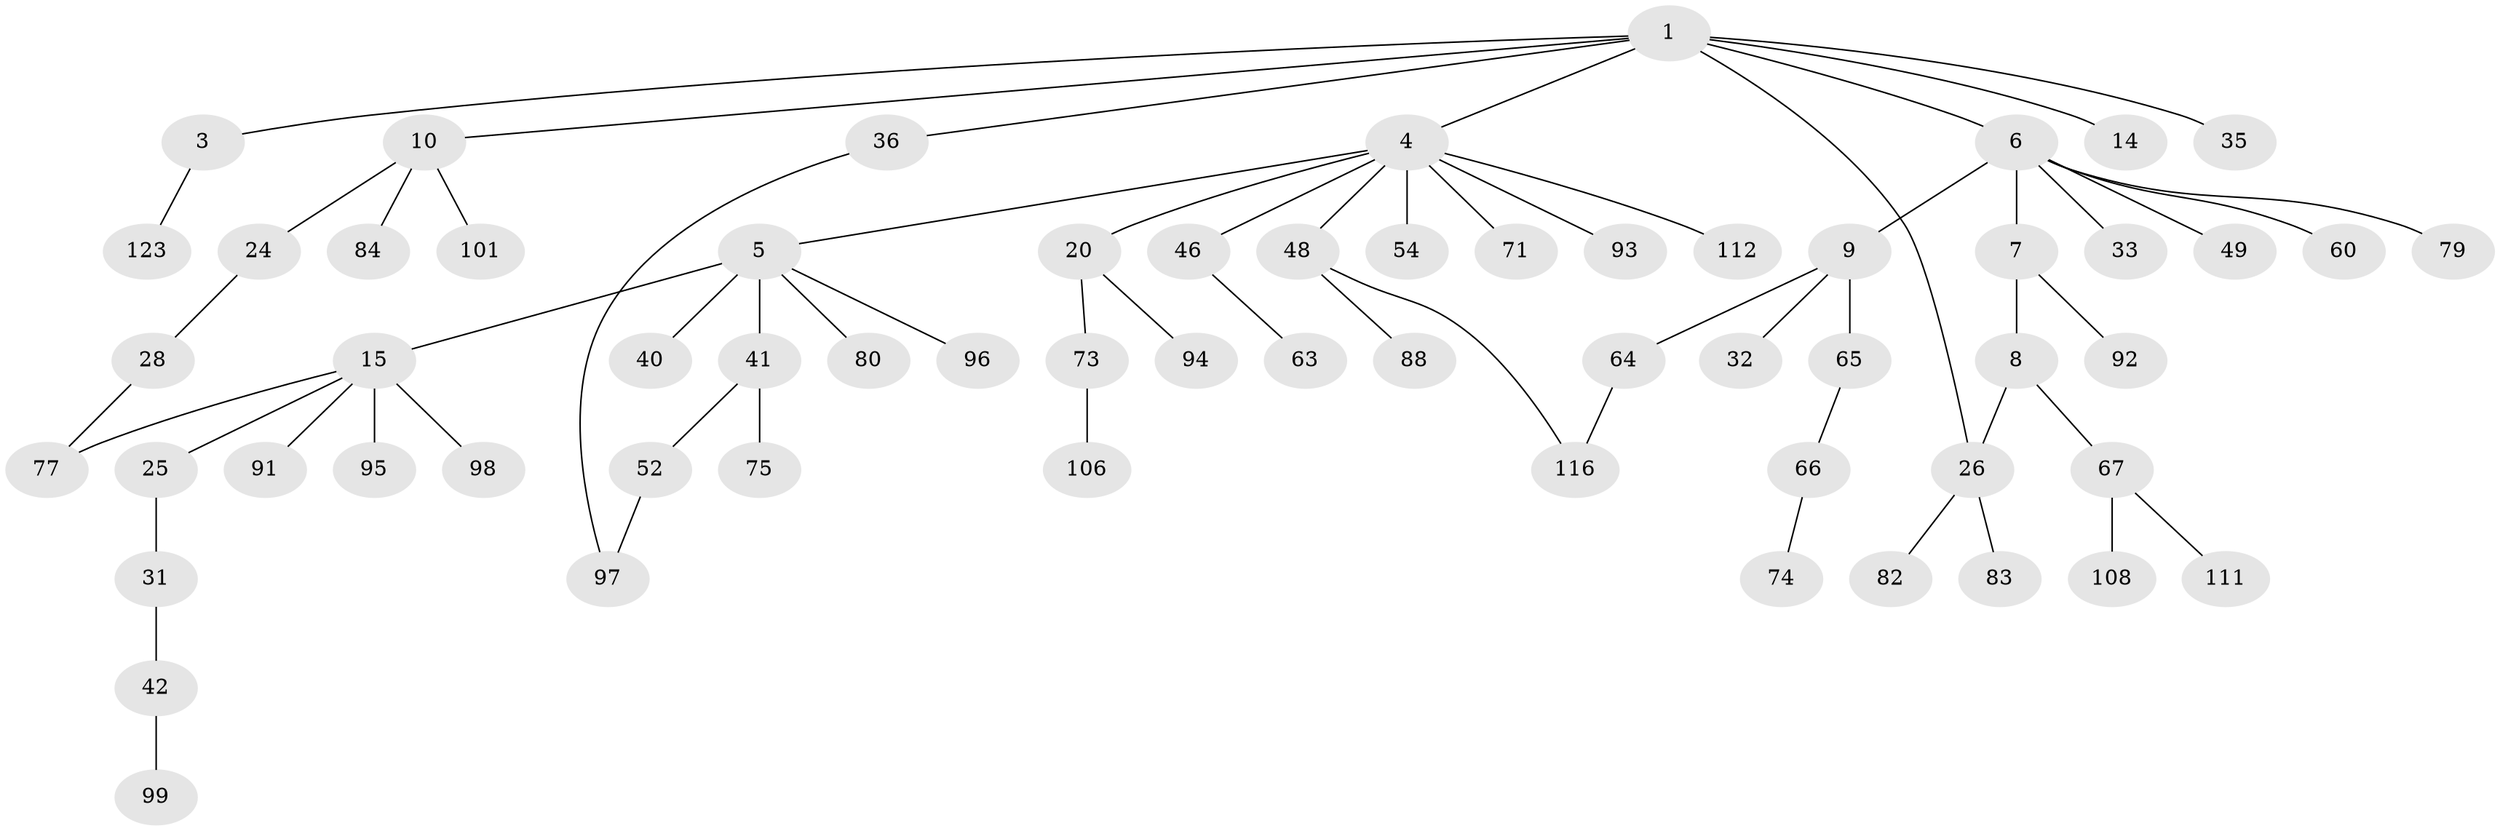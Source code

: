 // original degree distribution, {5: 0.032, 2: 0.304, 7: 0.016, 6: 0.016, 4: 0.088, 1: 0.448, 3: 0.096}
// Generated by graph-tools (version 1.1) at 2025/13/03/09/25 04:13:28]
// undirected, 62 vertices, 65 edges
graph export_dot {
graph [start="1"]
  node [color=gray90,style=filled];
  1 [super="+2"];
  3 [super="+16"];
  4 [super="+38+13+29+68"];
  5 [super="+11"];
  6 [super="+17+115"];
  7 [super="+30+125"];
  8 [super="+12+21"];
  9;
  10;
  14;
  15 [super="+18"];
  20 [super="+27+45"];
  24 [super="+110"];
  25 [super="+69+87+37+57"];
  26;
  28;
  31 [super="+78+44"];
  32 [super="+109+89"];
  33;
  35;
  36 [super="+85"];
  40 [super="+53"];
  41 [super="+56"];
  42;
  46 [super="+50+51"];
  48 [super="+76+107"];
  49;
  52 [super="+114"];
  54;
  60;
  63;
  64;
  65;
  66 [super="+72"];
  67;
  71;
  73;
  74;
  75 [super="+105"];
  77;
  79;
  80;
  82 [super="+90"];
  83 [super="+86+117"];
  84;
  88;
  91;
  92;
  93;
  94;
  95 [super="+104"];
  96;
  97 [super="+102"];
  98;
  99;
  101 [super="+124"];
  106;
  108;
  111;
  112;
  116;
  123;
  1 -- 6;
  1 -- 14;
  1 -- 35;
  1 -- 36;
  1 -- 10;
  1 -- 3;
  1 -- 4;
  1 -- 26;
  3 -- 123;
  4 -- 5;
  4 -- 48;
  4 -- 112;
  4 -- 93;
  4 -- 46;
  4 -- 20;
  4 -- 54;
  4 -- 71;
  5 -- 15 [weight=2];
  5 -- 41;
  5 -- 40;
  5 -- 80;
  5 -- 96;
  6 -- 7;
  6 -- 9;
  6 -- 60;
  6 -- 49;
  6 -- 79;
  6 -- 33;
  7 -- 8;
  7 -- 92;
  8 -- 26;
  8 -- 67;
  9 -- 32;
  9 -- 64;
  9 -- 65;
  10 -- 24;
  10 -- 84;
  10 -- 101;
  15 -- 25;
  15 -- 98;
  15 -- 91;
  15 -- 77;
  15 -- 95;
  20 -- 94;
  20 -- 73;
  24 -- 28;
  25 -- 31;
  26 -- 82;
  26 -- 83;
  28 -- 77;
  31 -- 42;
  36 -- 97;
  41 -- 52;
  41 -- 75;
  42 -- 99;
  46 -- 63;
  48 -- 88;
  48 -- 116;
  52 -- 97;
  64 -- 116;
  65 -- 66;
  66 -- 74;
  67 -- 108;
  67 -- 111;
  73 -- 106;
}
